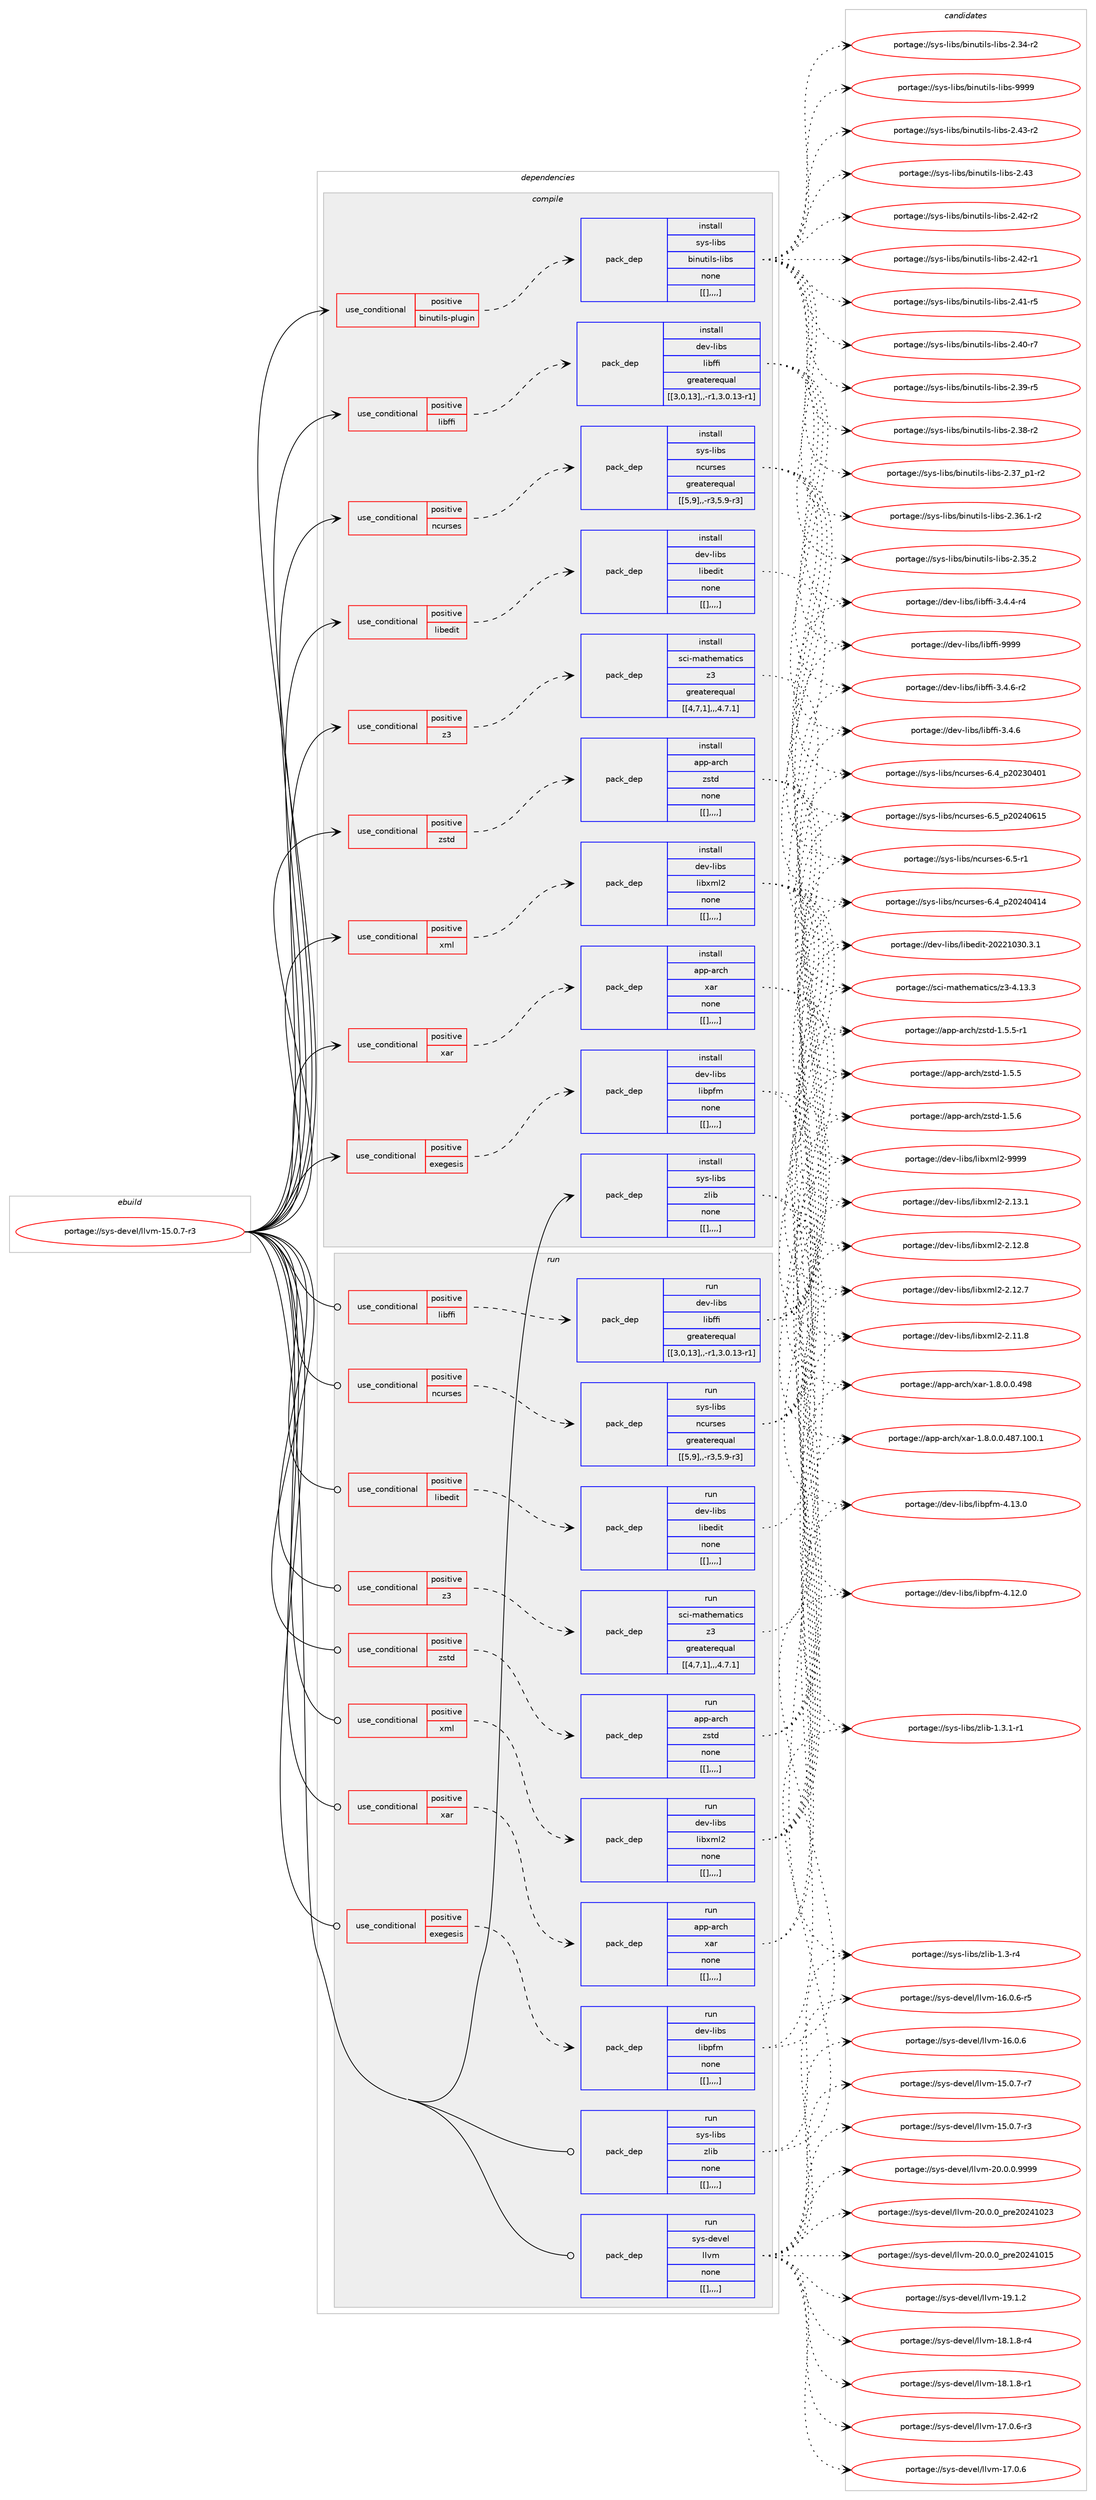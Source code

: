 digraph prolog {

# *************
# Graph options
# *************

newrank=true;
concentrate=true;
compound=true;
graph [rankdir=LR,fontname=Helvetica,fontsize=10,ranksep=1.5];#, ranksep=2.5, nodesep=0.2];
edge  [arrowhead=vee];
node  [fontname=Helvetica,fontsize=10];

# **********
# The ebuild
# **********

subgraph cluster_leftcol {
color=gray;
label=<<i>ebuild</i>>;
id [label="portage://sys-devel/llvm-15.0.7-r3", color=red, width=4, href="../sys-devel/llvm-15.0.7-r3.svg"];
}

# ****************
# The dependencies
# ****************

subgraph cluster_midcol {
color=gray;
label=<<i>dependencies</i>>;
subgraph cluster_compile {
fillcolor="#eeeeee";
style=filled;
label=<<i>compile</i>>;
subgraph cond122339 {
dependency457922 [label=<<TABLE BORDER="0" CELLBORDER="1" CELLSPACING="0" CELLPADDING="4"><TR><TD ROWSPAN="3" CELLPADDING="10">use_conditional</TD></TR><TR><TD>positive</TD></TR><TR><TD>binutils-plugin</TD></TR></TABLE>>, shape=none, color=red];
subgraph pack332366 {
dependency457980 [label=<<TABLE BORDER="0" CELLBORDER="1" CELLSPACING="0" CELLPADDING="4" WIDTH="220"><TR><TD ROWSPAN="6" CELLPADDING="30">pack_dep</TD></TR><TR><TD WIDTH="110">install</TD></TR><TR><TD>sys-libs</TD></TR><TR><TD>binutils-libs</TD></TR><TR><TD>none</TD></TR><TR><TD>[[],,,,]</TD></TR></TABLE>>, shape=none, color=blue];
}
dependency457922:e -> dependency457980:w [weight=20,style="dashed",arrowhead="vee"];
}
id:e -> dependency457922:w [weight=20,style="solid",arrowhead="vee"];
subgraph cond122361 {
dependency458011 [label=<<TABLE BORDER="0" CELLBORDER="1" CELLSPACING="0" CELLPADDING="4"><TR><TD ROWSPAN="3" CELLPADDING="10">use_conditional</TD></TR><TR><TD>positive</TD></TR><TR><TD>exegesis</TD></TR></TABLE>>, shape=none, color=red];
subgraph pack332417 {
dependency458029 [label=<<TABLE BORDER="0" CELLBORDER="1" CELLSPACING="0" CELLPADDING="4" WIDTH="220"><TR><TD ROWSPAN="6" CELLPADDING="30">pack_dep</TD></TR><TR><TD WIDTH="110">install</TD></TR><TR><TD>dev-libs</TD></TR><TR><TD>libpfm</TD></TR><TR><TD>none</TD></TR><TR><TD>[[],,,,]</TD></TR></TABLE>>, shape=none, color=blue];
}
dependency458011:e -> dependency458029:w [weight=20,style="dashed",arrowhead="vee"];
}
id:e -> dependency458011:w [weight=20,style="solid",arrowhead="vee"];
subgraph cond122385 {
dependency458044 [label=<<TABLE BORDER="0" CELLBORDER="1" CELLSPACING="0" CELLPADDING="4"><TR><TD ROWSPAN="3" CELLPADDING="10">use_conditional</TD></TR><TR><TD>positive</TD></TR><TR><TD>libedit</TD></TR></TABLE>>, shape=none, color=red];
subgraph pack332436 {
dependency458046 [label=<<TABLE BORDER="0" CELLBORDER="1" CELLSPACING="0" CELLPADDING="4" WIDTH="220"><TR><TD ROWSPAN="6" CELLPADDING="30">pack_dep</TD></TR><TR><TD WIDTH="110">install</TD></TR><TR><TD>dev-libs</TD></TR><TR><TD>libedit</TD></TR><TR><TD>none</TD></TR><TR><TD>[[],,,,]</TD></TR></TABLE>>, shape=none, color=blue];
}
dependency458044:e -> dependency458046:w [weight=20,style="dashed",arrowhead="vee"];
}
id:e -> dependency458044:w [weight=20,style="solid",arrowhead="vee"];
subgraph cond122387 {
dependency458050 [label=<<TABLE BORDER="0" CELLBORDER="1" CELLSPACING="0" CELLPADDING="4"><TR><TD ROWSPAN="3" CELLPADDING="10">use_conditional</TD></TR><TR><TD>positive</TD></TR><TR><TD>libffi</TD></TR></TABLE>>, shape=none, color=red];
subgraph pack332451 {
dependency458079 [label=<<TABLE BORDER="0" CELLBORDER="1" CELLSPACING="0" CELLPADDING="4" WIDTH="220"><TR><TD ROWSPAN="6" CELLPADDING="30">pack_dep</TD></TR><TR><TD WIDTH="110">install</TD></TR><TR><TD>dev-libs</TD></TR><TR><TD>libffi</TD></TR><TR><TD>greaterequal</TD></TR><TR><TD>[[3,0,13],,-r1,3.0.13-r1]</TD></TR></TABLE>>, shape=none, color=blue];
}
dependency458050:e -> dependency458079:w [weight=20,style="dashed",arrowhead="vee"];
}
id:e -> dependency458050:w [weight=20,style="solid",arrowhead="vee"];
subgraph cond122402 {
dependency458084 [label=<<TABLE BORDER="0" CELLBORDER="1" CELLSPACING="0" CELLPADDING="4"><TR><TD ROWSPAN="3" CELLPADDING="10">use_conditional</TD></TR><TR><TD>positive</TD></TR><TR><TD>ncurses</TD></TR></TABLE>>, shape=none, color=red];
subgraph pack332482 {
dependency458141 [label=<<TABLE BORDER="0" CELLBORDER="1" CELLSPACING="0" CELLPADDING="4" WIDTH="220"><TR><TD ROWSPAN="6" CELLPADDING="30">pack_dep</TD></TR><TR><TD WIDTH="110">install</TD></TR><TR><TD>sys-libs</TD></TR><TR><TD>ncurses</TD></TR><TR><TD>greaterequal</TD></TR><TR><TD>[[5,9],,-r3,5.9-r3]</TD></TR></TABLE>>, shape=none, color=blue];
}
dependency458084:e -> dependency458141:w [weight=20,style="dashed",arrowhead="vee"];
}
id:e -> dependency458084:w [weight=20,style="solid",arrowhead="vee"];
subgraph cond122428 {
dependency458148 [label=<<TABLE BORDER="0" CELLBORDER="1" CELLSPACING="0" CELLPADDING="4"><TR><TD ROWSPAN="3" CELLPADDING="10">use_conditional</TD></TR><TR><TD>positive</TD></TR><TR><TD>xar</TD></TR></TABLE>>, shape=none, color=red];
subgraph pack332530 {
dependency458270 [label=<<TABLE BORDER="0" CELLBORDER="1" CELLSPACING="0" CELLPADDING="4" WIDTH="220"><TR><TD ROWSPAN="6" CELLPADDING="30">pack_dep</TD></TR><TR><TD WIDTH="110">install</TD></TR><TR><TD>app-arch</TD></TR><TR><TD>xar</TD></TR><TR><TD>none</TD></TR><TR><TD>[[],,,,]</TD></TR></TABLE>>, shape=none, color=blue];
}
dependency458148:e -> dependency458270:w [weight=20,style="dashed",arrowhead="vee"];
}
id:e -> dependency458148:w [weight=20,style="solid",arrowhead="vee"];
subgraph cond122489 {
dependency458309 [label=<<TABLE BORDER="0" CELLBORDER="1" CELLSPACING="0" CELLPADDING="4"><TR><TD ROWSPAN="3" CELLPADDING="10">use_conditional</TD></TR><TR><TD>positive</TD></TR><TR><TD>xml</TD></TR></TABLE>>, shape=none, color=red];
subgraph pack332616 {
dependency458363 [label=<<TABLE BORDER="0" CELLBORDER="1" CELLSPACING="0" CELLPADDING="4" WIDTH="220"><TR><TD ROWSPAN="6" CELLPADDING="30">pack_dep</TD></TR><TR><TD WIDTH="110">install</TD></TR><TR><TD>dev-libs</TD></TR><TR><TD>libxml2</TD></TR><TR><TD>none</TD></TR><TR><TD>[[],,,,]</TD></TR></TABLE>>, shape=none, color=blue];
}
dependency458309:e -> dependency458363:w [weight=20,style="dashed",arrowhead="vee"];
}
id:e -> dependency458309:w [weight=20,style="solid",arrowhead="vee"];
subgraph cond122516 {
dependency458371 [label=<<TABLE BORDER="0" CELLBORDER="1" CELLSPACING="0" CELLPADDING="4"><TR><TD ROWSPAN="3" CELLPADDING="10">use_conditional</TD></TR><TR><TD>positive</TD></TR><TR><TD>z3</TD></TR></TABLE>>, shape=none, color=red];
subgraph pack332645 {
dependency458408 [label=<<TABLE BORDER="0" CELLBORDER="1" CELLSPACING="0" CELLPADDING="4" WIDTH="220"><TR><TD ROWSPAN="6" CELLPADDING="30">pack_dep</TD></TR><TR><TD WIDTH="110">install</TD></TR><TR><TD>sci-mathematics</TD></TR><TR><TD>z3</TD></TR><TR><TD>greaterequal</TD></TR><TR><TD>[[4,7,1],,,4.7.1]</TD></TR></TABLE>>, shape=none, color=blue];
}
dependency458371:e -> dependency458408:w [weight=20,style="dashed",arrowhead="vee"];
}
id:e -> dependency458371:w [weight=20,style="solid",arrowhead="vee"];
subgraph cond122538 {
dependency458434 [label=<<TABLE BORDER="0" CELLBORDER="1" CELLSPACING="0" CELLPADDING="4"><TR><TD ROWSPAN="3" CELLPADDING="10">use_conditional</TD></TR><TR><TD>positive</TD></TR><TR><TD>zstd</TD></TR></TABLE>>, shape=none, color=red];
subgraph pack332683 {
dependency458517 [label=<<TABLE BORDER="0" CELLBORDER="1" CELLSPACING="0" CELLPADDING="4" WIDTH="220"><TR><TD ROWSPAN="6" CELLPADDING="30">pack_dep</TD></TR><TR><TD WIDTH="110">install</TD></TR><TR><TD>app-arch</TD></TR><TR><TD>zstd</TD></TR><TR><TD>none</TD></TR><TR><TD>[[],,,,]</TD></TR></TABLE>>, shape=none, color=blue];
}
dependency458434:e -> dependency458517:w [weight=20,style="dashed",arrowhead="vee"];
}
id:e -> dependency458434:w [weight=20,style="solid",arrowhead="vee"];
subgraph pack332729 {
dependency458545 [label=<<TABLE BORDER="0" CELLBORDER="1" CELLSPACING="0" CELLPADDING="4" WIDTH="220"><TR><TD ROWSPAN="6" CELLPADDING="30">pack_dep</TD></TR><TR><TD WIDTH="110">install</TD></TR><TR><TD>sys-libs</TD></TR><TR><TD>zlib</TD></TR><TR><TD>none</TD></TR><TR><TD>[[],,,,]</TD></TR></TABLE>>, shape=none, color=blue];
}
id:e -> dependency458545:w [weight=20,style="solid",arrowhead="vee"];
}
subgraph cluster_compileandrun {
fillcolor="#eeeeee";
style=filled;
label=<<i>compile and run</i>>;
}
subgraph cluster_run {
fillcolor="#eeeeee";
style=filled;
label=<<i>run</i>>;
subgraph cond122575 {
dependency458616 [label=<<TABLE BORDER="0" CELLBORDER="1" CELLSPACING="0" CELLPADDING="4"><TR><TD ROWSPAN="3" CELLPADDING="10">use_conditional</TD></TR><TR><TD>positive</TD></TR><TR><TD>exegesis</TD></TR></TABLE>>, shape=none, color=red];
subgraph pack332833 {
dependency458694 [label=<<TABLE BORDER="0" CELLBORDER="1" CELLSPACING="0" CELLPADDING="4" WIDTH="220"><TR><TD ROWSPAN="6" CELLPADDING="30">pack_dep</TD></TR><TR><TD WIDTH="110">run</TD></TR><TR><TD>dev-libs</TD></TR><TR><TD>libpfm</TD></TR><TR><TD>none</TD></TR><TR><TD>[[],,,,]</TD></TR></TABLE>>, shape=none, color=blue];
}
dependency458616:e -> dependency458694:w [weight=20,style="dashed",arrowhead="vee"];
}
id:e -> dependency458616:w [weight=20,style="solid",arrowhead="odot"];
subgraph cond122615 {
dependency458701 [label=<<TABLE BORDER="0" CELLBORDER="1" CELLSPACING="0" CELLPADDING="4"><TR><TD ROWSPAN="3" CELLPADDING="10">use_conditional</TD></TR><TR><TD>positive</TD></TR><TR><TD>libedit</TD></TR></TABLE>>, shape=none, color=red];
subgraph pack332876 {
dependency458742 [label=<<TABLE BORDER="0" CELLBORDER="1" CELLSPACING="0" CELLPADDING="4" WIDTH="220"><TR><TD ROWSPAN="6" CELLPADDING="30">pack_dep</TD></TR><TR><TD WIDTH="110">run</TD></TR><TR><TD>dev-libs</TD></TR><TR><TD>libedit</TD></TR><TR><TD>none</TD></TR><TR><TD>[[],,,,]</TD></TR></TABLE>>, shape=none, color=blue];
}
dependency458701:e -> dependency458742:w [weight=20,style="dashed",arrowhead="vee"];
}
id:e -> dependency458701:w [weight=20,style="solid",arrowhead="odot"];
subgraph cond122635 {
dependency458749 [label=<<TABLE BORDER="0" CELLBORDER="1" CELLSPACING="0" CELLPADDING="4"><TR><TD ROWSPAN="3" CELLPADDING="10">use_conditional</TD></TR><TR><TD>positive</TD></TR><TR><TD>libffi</TD></TR></TABLE>>, shape=none, color=red];
subgraph pack332881 {
dependency458751 [label=<<TABLE BORDER="0" CELLBORDER="1" CELLSPACING="0" CELLPADDING="4" WIDTH="220"><TR><TD ROWSPAN="6" CELLPADDING="30">pack_dep</TD></TR><TR><TD WIDTH="110">run</TD></TR><TR><TD>dev-libs</TD></TR><TR><TD>libffi</TD></TR><TR><TD>greaterequal</TD></TR><TR><TD>[[3,0,13],,-r1,3.0.13-r1]</TD></TR></TABLE>>, shape=none, color=blue];
}
dependency458749:e -> dependency458751:w [weight=20,style="dashed",arrowhead="vee"];
}
id:e -> dependency458749:w [weight=20,style="solid",arrowhead="odot"];
subgraph cond122648 {
dependency458797 [label=<<TABLE BORDER="0" CELLBORDER="1" CELLSPACING="0" CELLPADDING="4"><TR><TD ROWSPAN="3" CELLPADDING="10">use_conditional</TD></TR><TR><TD>positive</TD></TR><TR><TD>ncurses</TD></TR></TABLE>>, shape=none, color=red];
subgraph pack332909 {
dependency458800 [label=<<TABLE BORDER="0" CELLBORDER="1" CELLSPACING="0" CELLPADDING="4" WIDTH="220"><TR><TD ROWSPAN="6" CELLPADDING="30">pack_dep</TD></TR><TR><TD WIDTH="110">run</TD></TR><TR><TD>sys-libs</TD></TR><TR><TD>ncurses</TD></TR><TR><TD>greaterequal</TD></TR><TR><TD>[[5,9],,-r3,5.9-r3]</TD></TR></TABLE>>, shape=none, color=blue];
}
dependency458797:e -> dependency458800:w [weight=20,style="dashed",arrowhead="vee"];
}
id:e -> dependency458797:w [weight=20,style="solid",arrowhead="odot"];
subgraph cond122659 {
dependency458840 [label=<<TABLE BORDER="0" CELLBORDER="1" CELLSPACING="0" CELLPADDING="4"><TR><TD ROWSPAN="3" CELLPADDING="10">use_conditional</TD></TR><TR><TD>positive</TD></TR><TR><TD>xar</TD></TR></TABLE>>, shape=none, color=red];
subgraph pack332956 {
dependency458876 [label=<<TABLE BORDER="0" CELLBORDER="1" CELLSPACING="0" CELLPADDING="4" WIDTH="220"><TR><TD ROWSPAN="6" CELLPADDING="30">pack_dep</TD></TR><TR><TD WIDTH="110">run</TD></TR><TR><TD>app-arch</TD></TR><TR><TD>xar</TD></TR><TR><TD>none</TD></TR><TR><TD>[[],,,,]</TD></TR></TABLE>>, shape=none, color=blue];
}
dependency458840:e -> dependency458876:w [weight=20,style="dashed",arrowhead="vee"];
}
id:e -> dependency458840:w [weight=20,style="solid",arrowhead="odot"];
subgraph cond122684 {
dependency458895 [label=<<TABLE BORDER="0" CELLBORDER="1" CELLSPACING="0" CELLPADDING="4"><TR><TD ROWSPAN="3" CELLPADDING="10">use_conditional</TD></TR><TR><TD>positive</TD></TR><TR><TD>xml</TD></TR></TABLE>>, shape=none, color=red];
subgraph pack332980 {
dependency459009 [label=<<TABLE BORDER="0" CELLBORDER="1" CELLSPACING="0" CELLPADDING="4" WIDTH="220"><TR><TD ROWSPAN="6" CELLPADDING="30">pack_dep</TD></TR><TR><TD WIDTH="110">run</TD></TR><TR><TD>dev-libs</TD></TR><TR><TD>libxml2</TD></TR><TR><TD>none</TD></TR><TR><TD>[[],,,,]</TD></TR></TABLE>>, shape=none, color=blue];
}
dependency458895:e -> dependency459009:w [weight=20,style="dashed",arrowhead="vee"];
}
id:e -> dependency458895:w [weight=20,style="solid",arrowhead="odot"];
subgraph cond122730 {
dependency459023 [label=<<TABLE BORDER="0" CELLBORDER="1" CELLSPACING="0" CELLPADDING="4"><TR><TD ROWSPAN="3" CELLPADDING="10">use_conditional</TD></TR><TR><TD>positive</TD></TR><TR><TD>z3</TD></TR></TABLE>>, shape=none, color=red];
subgraph pack333055 {
dependency459044 [label=<<TABLE BORDER="0" CELLBORDER="1" CELLSPACING="0" CELLPADDING="4" WIDTH="220"><TR><TD ROWSPAN="6" CELLPADDING="30">pack_dep</TD></TR><TR><TD WIDTH="110">run</TD></TR><TR><TD>sci-mathematics</TD></TR><TR><TD>z3</TD></TR><TR><TD>greaterequal</TD></TR><TR><TD>[[4,7,1],,,4.7.1]</TD></TR></TABLE>>, shape=none, color=blue];
}
dependency459023:e -> dependency459044:w [weight=20,style="dashed",arrowhead="vee"];
}
id:e -> dependency459023:w [weight=20,style="solid",arrowhead="odot"];
subgraph cond122743 {
dependency459134 [label=<<TABLE BORDER="0" CELLBORDER="1" CELLSPACING="0" CELLPADDING="4"><TR><TD ROWSPAN="3" CELLPADDING="10">use_conditional</TD></TR><TR><TD>positive</TD></TR><TR><TD>zstd</TD></TR></TABLE>>, shape=none, color=red];
subgraph pack333128 {
dependency459138 [label=<<TABLE BORDER="0" CELLBORDER="1" CELLSPACING="0" CELLPADDING="4" WIDTH="220"><TR><TD ROWSPAN="6" CELLPADDING="30">pack_dep</TD></TR><TR><TD WIDTH="110">run</TD></TR><TR><TD>app-arch</TD></TR><TR><TD>zstd</TD></TR><TR><TD>none</TD></TR><TR><TD>[[],,,,]</TD></TR></TABLE>>, shape=none, color=blue];
}
dependency459134:e -> dependency459138:w [weight=20,style="dashed",arrowhead="vee"];
}
id:e -> dependency459134:w [weight=20,style="solid",arrowhead="odot"];
subgraph pack333131 {
dependency459154 [label=<<TABLE BORDER="0" CELLBORDER="1" CELLSPACING="0" CELLPADDING="4" WIDTH="220"><TR><TD ROWSPAN="6" CELLPADDING="30">pack_dep</TD></TR><TR><TD WIDTH="110">run</TD></TR><TR><TD>sys-libs</TD></TR><TR><TD>zlib</TD></TR><TR><TD>none</TD></TR><TR><TD>[[],,,,]</TD></TR></TABLE>>, shape=none, color=blue];
}
id:e -> dependency459154:w [weight=20,style="solid",arrowhead="odot"];
subgraph pack333155 {
dependency459182 [label=<<TABLE BORDER="0" CELLBORDER="1" CELLSPACING="0" CELLPADDING="4" WIDTH="220"><TR><TD ROWSPAN="6" CELLPADDING="30">pack_dep</TD></TR><TR><TD WIDTH="110">run</TD></TR><TR><TD>sys-devel</TD></TR><TR><TD>llvm</TD></TR><TR><TD>none</TD></TR><TR><TD>[[],,,,]</TD></TR></TABLE>>, shape=none, color=blue];
}
id:e -> dependency459182:w [weight=20,style="solid",arrowhead="odot"];
}
}

# **************
# The candidates
# **************

subgraph cluster_choices {
rank=same;
color=gray;
label=<<i>candidates</i>>;

subgraph choice331908 {
color=black;
nodesep=1;
choice1151211154510810598115479810511011711610510811545108105981154557575757 [label="portage://sys-libs/binutils-libs-9999", color=red, width=4,href="../sys-libs/binutils-libs-9999.svg"];
choice11512111545108105981154798105110117116105108115451081059811545504652514511450 [label="portage://sys-libs/binutils-libs-2.43-r2", color=red, width=4,href="../sys-libs/binutils-libs-2.43-r2.svg"];
choice1151211154510810598115479810511011711610510811545108105981154550465251 [label="portage://sys-libs/binutils-libs-2.43", color=red, width=4,href="../sys-libs/binutils-libs-2.43.svg"];
choice11512111545108105981154798105110117116105108115451081059811545504652504511450 [label="portage://sys-libs/binutils-libs-2.42-r2", color=red, width=4,href="../sys-libs/binutils-libs-2.42-r2.svg"];
choice11512111545108105981154798105110117116105108115451081059811545504652504511449 [label="portage://sys-libs/binutils-libs-2.42-r1", color=red, width=4,href="../sys-libs/binutils-libs-2.42-r1.svg"];
choice11512111545108105981154798105110117116105108115451081059811545504652494511453 [label="portage://sys-libs/binutils-libs-2.41-r5", color=red, width=4,href="../sys-libs/binutils-libs-2.41-r5.svg"];
choice11512111545108105981154798105110117116105108115451081059811545504652484511455 [label="portage://sys-libs/binutils-libs-2.40-r7", color=red, width=4,href="../sys-libs/binutils-libs-2.40-r7.svg"];
choice11512111545108105981154798105110117116105108115451081059811545504651574511453 [label="portage://sys-libs/binutils-libs-2.39-r5", color=red, width=4,href="../sys-libs/binutils-libs-2.39-r5.svg"];
choice11512111545108105981154798105110117116105108115451081059811545504651564511450 [label="portage://sys-libs/binutils-libs-2.38-r2", color=red, width=4,href="../sys-libs/binutils-libs-2.38-r2.svg"];
choice115121115451081059811547981051101171161051081154510810598115455046515595112494511450 [label="portage://sys-libs/binutils-libs-2.37_p1-r2", color=red, width=4,href="../sys-libs/binutils-libs-2.37_p1-r2.svg"];
choice115121115451081059811547981051101171161051081154510810598115455046515446494511450 [label="portage://sys-libs/binutils-libs-2.36.1-r2", color=red, width=4,href="../sys-libs/binutils-libs-2.36.1-r2.svg"];
choice11512111545108105981154798105110117116105108115451081059811545504651534650 [label="portage://sys-libs/binutils-libs-2.35.2", color=red, width=4,href="../sys-libs/binutils-libs-2.35.2.svg"];
choice11512111545108105981154798105110117116105108115451081059811545504651524511450 [label="portage://sys-libs/binutils-libs-2.34-r2", color=red, width=4,href="../sys-libs/binutils-libs-2.34-r2.svg"];
dependency457980:e -> choice1151211154510810598115479810511011711610510811545108105981154557575757:w [style=dotted,weight="100"];
dependency457980:e -> choice11512111545108105981154798105110117116105108115451081059811545504652514511450:w [style=dotted,weight="100"];
dependency457980:e -> choice1151211154510810598115479810511011711610510811545108105981154550465251:w [style=dotted,weight="100"];
dependency457980:e -> choice11512111545108105981154798105110117116105108115451081059811545504652504511450:w [style=dotted,weight="100"];
dependency457980:e -> choice11512111545108105981154798105110117116105108115451081059811545504652504511449:w [style=dotted,weight="100"];
dependency457980:e -> choice11512111545108105981154798105110117116105108115451081059811545504652494511453:w [style=dotted,weight="100"];
dependency457980:e -> choice11512111545108105981154798105110117116105108115451081059811545504652484511455:w [style=dotted,weight="100"];
dependency457980:e -> choice11512111545108105981154798105110117116105108115451081059811545504651574511453:w [style=dotted,weight="100"];
dependency457980:e -> choice11512111545108105981154798105110117116105108115451081059811545504651564511450:w [style=dotted,weight="100"];
dependency457980:e -> choice115121115451081059811547981051101171161051081154510810598115455046515595112494511450:w [style=dotted,weight="100"];
dependency457980:e -> choice115121115451081059811547981051101171161051081154510810598115455046515446494511450:w [style=dotted,weight="100"];
dependency457980:e -> choice11512111545108105981154798105110117116105108115451081059811545504651534650:w [style=dotted,weight="100"];
dependency457980:e -> choice11512111545108105981154798105110117116105108115451081059811545504651524511450:w [style=dotted,weight="100"];
}
subgraph choice331919 {
color=black;
nodesep=1;
choice1001011184510810598115471081059811210210945524649514648 [label="portage://dev-libs/libpfm-4.13.0", color=red, width=4,href="../dev-libs/libpfm-4.13.0.svg"];
choice1001011184510810598115471081059811210210945524649504648 [label="portage://dev-libs/libpfm-4.12.0", color=red, width=4,href="../dev-libs/libpfm-4.12.0.svg"];
dependency458029:e -> choice1001011184510810598115471081059811210210945524649514648:w [style=dotted,weight="100"];
dependency458029:e -> choice1001011184510810598115471081059811210210945524649504648:w [style=dotted,weight="100"];
}
subgraph choice331922 {
color=black;
nodesep=1;
choice1001011184510810598115471081059810110010511645504850504948514846514649 [label="portage://dev-libs/libedit-20221030.3.1", color=red, width=4,href="../dev-libs/libedit-20221030.3.1.svg"];
dependency458046:e -> choice1001011184510810598115471081059810110010511645504850504948514846514649:w [style=dotted,weight="100"];
}
subgraph choice331954 {
color=black;
nodesep=1;
choice100101118451081059811547108105981021021054557575757 [label="portage://dev-libs/libffi-9999", color=red, width=4,href="../dev-libs/libffi-9999.svg"];
choice100101118451081059811547108105981021021054551465246544511450 [label="portage://dev-libs/libffi-3.4.6-r2", color=red, width=4,href="../dev-libs/libffi-3.4.6-r2.svg"];
choice10010111845108105981154710810598102102105455146524654 [label="portage://dev-libs/libffi-3.4.6", color=red, width=4,href="../dev-libs/libffi-3.4.6.svg"];
choice100101118451081059811547108105981021021054551465246524511452 [label="portage://dev-libs/libffi-3.4.4-r4", color=red, width=4,href="../dev-libs/libffi-3.4.4-r4.svg"];
dependency458079:e -> choice100101118451081059811547108105981021021054557575757:w [style=dotted,weight="100"];
dependency458079:e -> choice100101118451081059811547108105981021021054551465246544511450:w [style=dotted,weight="100"];
dependency458079:e -> choice10010111845108105981154710810598102102105455146524654:w [style=dotted,weight="100"];
dependency458079:e -> choice100101118451081059811547108105981021021054551465246524511452:w [style=dotted,weight="100"];
}
subgraph choice331960 {
color=black;
nodesep=1;
choice1151211154510810598115471109911711411510111545544653951125048505248544953 [label="portage://sys-libs/ncurses-6.5_p20240615", color=red, width=4,href="../sys-libs/ncurses-6.5_p20240615.svg"];
choice11512111545108105981154711099117114115101115455446534511449 [label="portage://sys-libs/ncurses-6.5-r1", color=red, width=4,href="../sys-libs/ncurses-6.5-r1.svg"];
choice1151211154510810598115471109911711411510111545544652951125048505248524952 [label="portage://sys-libs/ncurses-6.4_p20240414", color=red, width=4,href="../sys-libs/ncurses-6.4_p20240414.svg"];
choice1151211154510810598115471109911711411510111545544652951125048505148524849 [label="portage://sys-libs/ncurses-6.4_p20230401", color=red, width=4,href="../sys-libs/ncurses-6.4_p20230401.svg"];
dependency458141:e -> choice1151211154510810598115471109911711411510111545544653951125048505248544953:w [style=dotted,weight="100"];
dependency458141:e -> choice11512111545108105981154711099117114115101115455446534511449:w [style=dotted,weight="100"];
dependency458141:e -> choice1151211154510810598115471109911711411510111545544652951125048505248524952:w [style=dotted,weight="100"];
dependency458141:e -> choice1151211154510810598115471109911711411510111545544652951125048505148524849:w [style=dotted,weight="100"];
}
subgraph choice331963 {
color=black;
nodesep=1;
choice971121124597114991044712097114454946564648464846525756 [label="portage://app-arch/xar-1.8.0.0.498", color=red, width=4,href="../app-arch/xar-1.8.0.0.498.svg"];
choice971121124597114991044712097114454946564648464846525655464948484649 [label="portage://app-arch/xar-1.8.0.0.487.100.1", color=red, width=4,href="../app-arch/xar-1.8.0.0.487.100.1.svg"];
dependency458270:e -> choice971121124597114991044712097114454946564648464846525756:w [style=dotted,weight="100"];
dependency458270:e -> choice971121124597114991044712097114454946564648464846525655464948484649:w [style=dotted,weight="100"];
}
subgraph choice331979 {
color=black;
nodesep=1;
choice10010111845108105981154710810598120109108504557575757 [label="portage://dev-libs/libxml2-9999", color=red, width=4,href="../dev-libs/libxml2-9999.svg"];
choice100101118451081059811547108105981201091085045504649514649 [label="portage://dev-libs/libxml2-2.13.1", color=red, width=4,href="../dev-libs/libxml2-2.13.1.svg"];
choice100101118451081059811547108105981201091085045504649504656 [label="portage://dev-libs/libxml2-2.12.8", color=red, width=4,href="../dev-libs/libxml2-2.12.8.svg"];
choice100101118451081059811547108105981201091085045504649504655 [label="portage://dev-libs/libxml2-2.12.7", color=red, width=4,href="../dev-libs/libxml2-2.12.7.svg"];
choice100101118451081059811547108105981201091085045504649494656 [label="portage://dev-libs/libxml2-2.11.8", color=red, width=4,href="../dev-libs/libxml2-2.11.8.svg"];
dependency458363:e -> choice10010111845108105981154710810598120109108504557575757:w [style=dotted,weight="100"];
dependency458363:e -> choice100101118451081059811547108105981201091085045504649514649:w [style=dotted,weight="100"];
dependency458363:e -> choice100101118451081059811547108105981201091085045504649504656:w [style=dotted,weight="100"];
dependency458363:e -> choice100101118451081059811547108105981201091085045504649504655:w [style=dotted,weight="100"];
dependency458363:e -> choice100101118451081059811547108105981201091085045504649494656:w [style=dotted,weight="100"];
}
subgraph choice331983 {
color=black;
nodesep=1;
choice1159910545109971161041011099711610599115471225145524649514651 [label="portage://sci-mathematics/z3-4.13.3", color=red, width=4,href="../sci-mathematics/z3-4.13.3.svg"];
dependency458408:e -> choice1159910545109971161041011099711610599115471225145524649514651:w [style=dotted,weight="100"];
}
subgraph choice331992 {
color=black;
nodesep=1;
choice9711211245971149910447122115116100454946534654 [label="portage://app-arch/zstd-1.5.6", color=red, width=4,href="../app-arch/zstd-1.5.6.svg"];
choice97112112459711499104471221151161004549465346534511449 [label="portage://app-arch/zstd-1.5.5-r1", color=red, width=4,href="../app-arch/zstd-1.5.5-r1.svg"];
choice9711211245971149910447122115116100454946534653 [label="portage://app-arch/zstd-1.5.5", color=red, width=4,href="../app-arch/zstd-1.5.5.svg"];
dependency458517:e -> choice9711211245971149910447122115116100454946534654:w [style=dotted,weight="100"];
dependency458517:e -> choice97112112459711499104471221151161004549465346534511449:w [style=dotted,weight="100"];
dependency458517:e -> choice9711211245971149910447122115116100454946534653:w [style=dotted,weight="100"];
}
subgraph choice331996 {
color=black;
nodesep=1;
choice115121115451081059811547122108105984549465146494511449 [label="portage://sys-libs/zlib-1.3.1-r1", color=red, width=4,href="../sys-libs/zlib-1.3.1-r1.svg"];
choice11512111545108105981154712210810598454946514511452 [label="portage://sys-libs/zlib-1.3-r4", color=red, width=4,href="../sys-libs/zlib-1.3-r4.svg"];
dependency458545:e -> choice115121115451081059811547122108105984549465146494511449:w [style=dotted,weight="100"];
dependency458545:e -> choice11512111545108105981154712210810598454946514511452:w [style=dotted,weight="100"];
}
subgraph choice331997 {
color=black;
nodesep=1;
choice1001011184510810598115471081059811210210945524649514648 [label="portage://dev-libs/libpfm-4.13.0", color=red, width=4,href="../dev-libs/libpfm-4.13.0.svg"];
choice1001011184510810598115471081059811210210945524649504648 [label="portage://dev-libs/libpfm-4.12.0", color=red, width=4,href="../dev-libs/libpfm-4.12.0.svg"];
dependency458694:e -> choice1001011184510810598115471081059811210210945524649514648:w [style=dotted,weight="100"];
dependency458694:e -> choice1001011184510810598115471081059811210210945524649504648:w [style=dotted,weight="100"];
}
subgraph choice332015 {
color=black;
nodesep=1;
choice1001011184510810598115471081059810110010511645504850504948514846514649 [label="portage://dev-libs/libedit-20221030.3.1", color=red, width=4,href="../dev-libs/libedit-20221030.3.1.svg"];
dependency458742:e -> choice1001011184510810598115471081059810110010511645504850504948514846514649:w [style=dotted,weight="100"];
}
subgraph choice332030 {
color=black;
nodesep=1;
choice100101118451081059811547108105981021021054557575757 [label="portage://dev-libs/libffi-9999", color=red, width=4,href="../dev-libs/libffi-9999.svg"];
choice100101118451081059811547108105981021021054551465246544511450 [label="portage://dev-libs/libffi-3.4.6-r2", color=red, width=4,href="../dev-libs/libffi-3.4.6-r2.svg"];
choice10010111845108105981154710810598102102105455146524654 [label="portage://dev-libs/libffi-3.4.6", color=red, width=4,href="../dev-libs/libffi-3.4.6.svg"];
choice100101118451081059811547108105981021021054551465246524511452 [label="portage://dev-libs/libffi-3.4.4-r4", color=red, width=4,href="../dev-libs/libffi-3.4.4-r4.svg"];
dependency458751:e -> choice100101118451081059811547108105981021021054557575757:w [style=dotted,weight="100"];
dependency458751:e -> choice100101118451081059811547108105981021021054551465246544511450:w [style=dotted,weight="100"];
dependency458751:e -> choice10010111845108105981154710810598102102105455146524654:w [style=dotted,weight="100"];
dependency458751:e -> choice100101118451081059811547108105981021021054551465246524511452:w [style=dotted,weight="100"];
}
subgraph choice332034 {
color=black;
nodesep=1;
choice1151211154510810598115471109911711411510111545544653951125048505248544953 [label="portage://sys-libs/ncurses-6.5_p20240615", color=red, width=4,href="../sys-libs/ncurses-6.5_p20240615.svg"];
choice11512111545108105981154711099117114115101115455446534511449 [label="portage://sys-libs/ncurses-6.5-r1", color=red, width=4,href="../sys-libs/ncurses-6.5-r1.svg"];
choice1151211154510810598115471109911711411510111545544652951125048505248524952 [label="portage://sys-libs/ncurses-6.4_p20240414", color=red, width=4,href="../sys-libs/ncurses-6.4_p20240414.svg"];
choice1151211154510810598115471109911711411510111545544652951125048505148524849 [label="portage://sys-libs/ncurses-6.4_p20230401", color=red, width=4,href="../sys-libs/ncurses-6.4_p20230401.svg"];
dependency458800:e -> choice1151211154510810598115471109911711411510111545544653951125048505248544953:w [style=dotted,weight="100"];
dependency458800:e -> choice11512111545108105981154711099117114115101115455446534511449:w [style=dotted,weight="100"];
dependency458800:e -> choice1151211154510810598115471109911711411510111545544652951125048505248524952:w [style=dotted,weight="100"];
dependency458800:e -> choice1151211154510810598115471109911711411510111545544652951125048505148524849:w [style=dotted,weight="100"];
}
subgraph choice332041 {
color=black;
nodesep=1;
choice971121124597114991044712097114454946564648464846525756 [label="portage://app-arch/xar-1.8.0.0.498", color=red, width=4,href="../app-arch/xar-1.8.0.0.498.svg"];
choice971121124597114991044712097114454946564648464846525655464948484649 [label="portage://app-arch/xar-1.8.0.0.487.100.1", color=red, width=4,href="../app-arch/xar-1.8.0.0.487.100.1.svg"];
dependency458876:e -> choice971121124597114991044712097114454946564648464846525756:w [style=dotted,weight="100"];
dependency458876:e -> choice971121124597114991044712097114454946564648464846525655464948484649:w [style=dotted,weight="100"];
}
subgraph choice332045 {
color=black;
nodesep=1;
choice10010111845108105981154710810598120109108504557575757 [label="portage://dev-libs/libxml2-9999", color=red, width=4,href="../dev-libs/libxml2-9999.svg"];
choice100101118451081059811547108105981201091085045504649514649 [label="portage://dev-libs/libxml2-2.13.1", color=red, width=4,href="../dev-libs/libxml2-2.13.1.svg"];
choice100101118451081059811547108105981201091085045504649504656 [label="portage://dev-libs/libxml2-2.12.8", color=red, width=4,href="../dev-libs/libxml2-2.12.8.svg"];
choice100101118451081059811547108105981201091085045504649504655 [label="portage://dev-libs/libxml2-2.12.7", color=red, width=4,href="../dev-libs/libxml2-2.12.7.svg"];
choice100101118451081059811547108105981201091085045504649494656 [label="portage://dev-libs/libxml2-2.11.8", color=red, width=4,href="../dev-libs/libxml2-2.11.8.svg"];
dependency459009:e -> choice10010111845108105981154710810598120109108504557575757:w [style=dotted,weight="100"];
dependency459009:e -> choice100101118451081059811547108105981201091085045504649514649:w [style=dotted,weight="100"];
dependency459009:e -> choice100101118451081059811547108105981201091085045504649504656:w [style=dotted,weight="100"];
dependency459009:e -> choice100101118451081059811547108105981201091085045504649504655:w [style=dotted,weight="100"];
dependency459009:e -> choice100101118451081059811547108105981201091085045504649494656:w [style=dotted,weight="100"];
}
subgraph choice332050 {
color=black;
nodesep=1;
choice1159910545109971161041011099711610599115471225145524649514651 [label="portage://sci-mathematics/z3-4.13.3", color=red, width=4,href="../sci-mathematics/z3-4.13.3.svg"];
dependency459044:e -> choice1159910545109971161041011099711610599115471225145524649514651:w [style=dotted,weight="100"];
}
subgraph choice332051 {
color=black;
nodesep=1;
choice9711211245971149910447122115116100454946534654 [label="portage://app-arch/zstd-1.5.6", color=red, width=4,href="../app-arch/zstd-1.5.6.svg"];
choice97112112459711499104471221151161004549465346534511449 [label="portage://app-arch/zstd-1.5.5-r1", color=red, width=4,href="../app-arch/zstd-1.5.5-r1.svg"];
choice9711211245971149910447122115116100454946534653 [label="portage://app-arch/zstd-1.5.5", color=red, width=4,href="../app-arch/zstd-1.5.5.svg"];
dependency459138:e -> choice9711211245971149910447122115116100454946534654:w [style=dotted,weight="100"];
dependency459138:e -> choice97112112459711499104471221151161004549465346534511449:w [style=dotted,weight="100"];
dependency459138:e -> choice9711211245971149910447122115116100454946534653:w [style=dotted,weight="100"];
}
subgraph choice332054 {
color=black;
nodesep=1;
choice115121115451081059811547122108105984549465146494511449 [label="portage://sys-libs/zlib-1.3.1-r1", color=red, width=4,href="../sys-libs/zlib-1.3.1-r1.svg"];
choice11512111545108105981154712210810598454946514511452 [label="portage://sys-libs/zlib-1.3-r4", color=red, width=4,href="../sys-libs/zlib-1.3-r4.svg"];
dependency459154:e -> choice115121115451081059811547122108105984549465146494511449:w [style=dotted,weight="100"];
dependency459154:e -> choice11512111545108105981154712210810598454946514511452:w [style=dotted,weight="100"];
}
subgraph choice332056 {
color=black;
nodesep=1;
choice1151211154510010111810110847108108118109455048464846484657575757 [label="portage://sys-devel/llvm-20.0.0.9999", color=red, width=4,href="../sys-devel/llvm-20.0.0.9999.svg"];
choice115121115451001011181011084710810811810945504846484648951121141015048505249485051 [label="portage://sys-devel/llvm-20.0.0_pre20241023", color=red, width=4,href="../sys-devel/llvm-20.0.0_pre20241023.svg"];
choice115121115451001011181011084710810811810945504846484648951121141015048505249484953 [label="portage://sys-devel/llvm-20.0.0_pre20241015", color=red, width=4,href="../sys-devel/llvm-20.0.0_pre20241015.svg"];
choice115121115451001011181011084710810811810945495746494650 [label="portage://sys-devel/llvm-19.1.2", color=red, width=4,href="../sys-devel/llvm-19.1.2.svg"];
choice1151211154510010111810110847108108118109454956464946564511452 [label="portage://sys-devel/llvm-18.1.8-r4", color=red, width=4,href="../sys-devel/llvm-18.1.8-r4.svg"];
choice1151211154510010111810110847108108118109454956464946564511449 [label="portage://sys-devel/llvm-18.1.8-r1", color=red, width=4,href="../sys-devel/llvm-18.1.8-r1.svg"];
choice1151211154510010111810110847108108118109454955464846544511451 [label="portage://sys-devel/llvm-17.0.6-r3", color=red, width=4,href="../sys-devel/llvm-17.0.6-r3.svg"];
choice115121115451001011181011084710810811810945495546484654 [label="portage://sys-devel/llvm-17.0.6", color=red, width=4,href="../sys-devel/llvm-17.0.6.svg"];
choice1151211154510010111810110847108108118109454954464846544511453 [label="portage://sys-devel/llvm-16.0.6-r5", color=red, width=4,href="../sys-devel/llvm-16.0.6-r5.svg"];
choice115121115451001011181011084710810811810945495446484654 [label="portage://sys-devel/llvm-16.0.6", color=red, width=4,href="../sys-devel/llvm-16.0.6.svg"];
choice1151211154510010111810110847108108118109454953464846554511455 [label="portage://sys-devel/llvm-15.0.7-r7", color=red, width=4,href="../sys-devel/llvm-15.0.7-r7.svg"];
choice1151211154510010111810110847108108118109454953464846554511451 [label="portage://sys-devel/llvm-15.0.7-r3", color=red, width=4,href="../sys-devel/llvm-15.0.7-r3.svg"];
dependency459182:e -> choice1151211154510010111810110847108108118109455048464846484657575757:w [style=dotted,weight="100"];
dependency459182:e -> choice115121115451001011181011084710810811810945504846484648951121141015048505249485051:w [style=dotted,weight="100"];
dependency459182:e -> choice115121115451001011181011084710810811810945504846484648951121141015048505249484953:w [style=dotted,weight="100"];
dependency459182:e -> choice115121115451001011181011084710810811810945495746494650:w [style=dotted,weight="100"];
dependency459182:e -> choice1151211154510010111810110847108108118109454956464946564511452:w [style=dotted,weight="100"];
dependency459182:e -> choice1151211154510010111810110847108108118109454956464946564511449:w [style=dotted,weight="100"];
dependency459182:e -> choice1151211154510010111810110847108108118109454955464846544511451:w [style=dotted,weight="100"];
dependency459182:e -> choice115121115451001011181011084710810811810945495546484654:w [style=dotted,weight="100"];
dependency459182:e -> choice1151211154510010111810110847108108118109454954464846544511453:w [style=dotted,weight="100"];
dependency459182:e -> choice115121115451001011181011084710810811810945495446484654:w [style=dotted,weight="100"];
dependency459182:e -> choice1151211154510010111810110847108108118109454953464846554511455:w [style=dotted,weight="100"];
dependency459182:e -> choice1151211154510010111810110847108108118109454953464846554511451:w [style=dotted,weight="100"];
}
}

}
